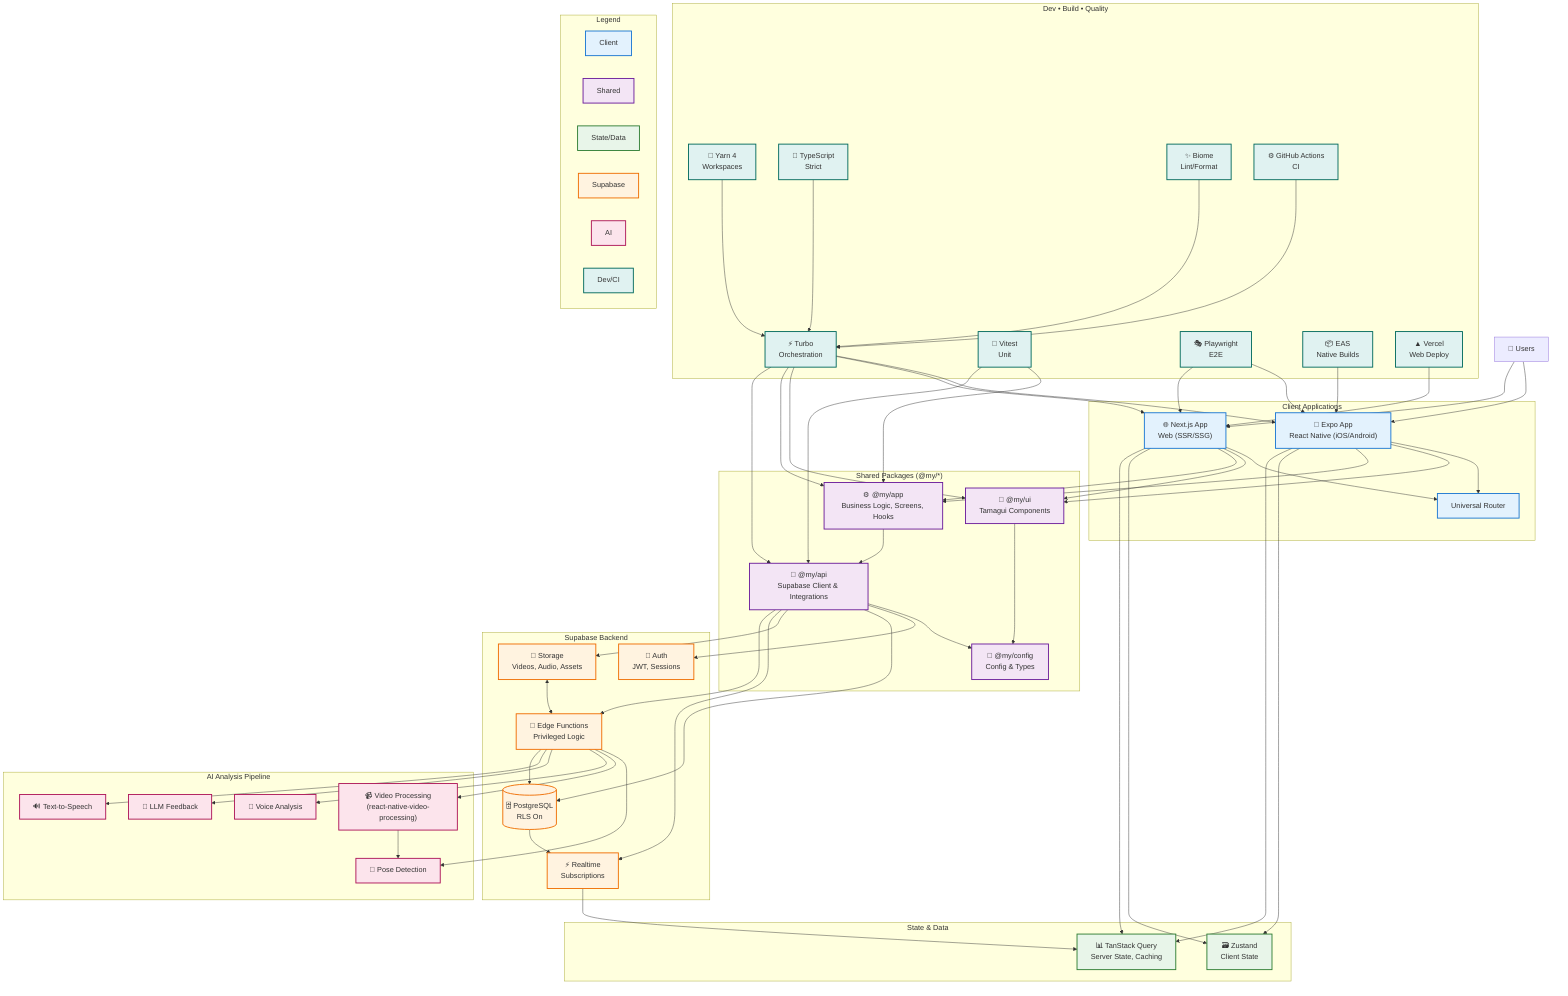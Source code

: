 graph TB
    %% Clear System Architecture (Holistic Blueprint)

    %% Users
    User["👤 Users"]

    %% Client Applications
    subgraph "Client Applications"
        ExpoApp["📱 Expo App\nReact Native (iOS/Android)"]
        NextApp["🌐 Next.js App\nWeb (SSR/SSG)"]
        ExpoRouter["🧭 Expo Router\nUniversal Routing"]
    end

    %% Shared Packages (Monorepo)
    subgraph "Shared Packages (@my/*)"
        UIPkg["🎨 @my/ui\nTamagui Components"]
        AppPkg["⚙️ @my/app\nBusiness Logic, Screens, Hooks"]
        APIPkg["🔌 @my/api\nSupabase Client & Integrations"]
        ConfigPkg["🧰 @my/config\nConfig & Types"]
    end

    %% State & Data Fetching
    subgraph "State & Data"
        Zustand["🗃️ Zustand\nClient State"]
        TSQ["📊 TanStack Query\nServer State, Caching"]
    end

    %% Backend (Supabase)
    subgraph "Supabase Backend"
        Auth["🔐 Auth\nJWT, Sessions"]
        DB[("🗄️ PostgreSQL\nRLS On")] 
        Storage["📁 Storage\nVideos, Audio, Assets"]
        Realtime["⚡ Realtime\nSubscriptions"]
        EdgeFns["🧩 Edge Functions\nPrivileged Logic"]
    end

    %% AI Pipeline (Hybrid: Client + Edge)
    subgraph "AI Analysis Pipeline"
        Pose["🕺 Pose Detection"]
        VideoProc["📹 Video Processing\n(react-native-video-processing)"]
        Voice["🎤 Voice Analysis"]
        LLM["🧠 LLM Feedback"]
        TTS["🔊 Text-to-Speech"]
    end

    %% Dev, Build, and Quality
    subgraph "Dev • Build • Quality"
        Turbo["⚡ Turbo\nOrchestration"]
        Yarn["🧶 Yarn 4\nWorkspaces"]
        TS["📝 TypeScript\nStrict"]
        Biome["✨ Biome\nLint/Format"]
        Vitest["🧪 Vitest\nUnit"]
        Playwright["🎭 Playwright\nE2E"]
        GHA["⚙️ GitHub Actions\nCI"]
        EAS["📦 EAS\nNative Builds"]
        Vercel["▲ Vercel\nWeb Deploy"]
    end

    %% User Flows
    User --> ExpoApp
    User --> NextApp

    %% App Composition - UNIFIED ROUTING ✅
    ExpoApp --> ExpoRouter[Universal Router]
    NextApp --> ExpoRouter[Universal Router]
    ExpoApp --> UIPkg
    NextApp --> UIPkg
    ExpoApp --> AppPkg
    NextApp --> AppPkg
    AppPkg --> APIPkg
    UIPkg --> ConfigPkg
    APIPkg --> ConfigPkg

    %% State & Data
    ExpoApp --> Zustand
    NextApp --> Zustand
    ExpoApp --> TSQ
    NextApp --> TSQ

    %% Backend Access (via @my/api)
    APIPkg --> Auth
    APIPkg --> DB
    APIPkg --> Storage
    APIPkg --> Realtime
    APIPkg --> EdgeFns

    %% AI Flow
    EdgeFns --> Pose
    EdgeFns --> VideoProc
    EdgeFns --> Voice
    EdgeFns --> LLM
    EdgeFns --> TTS
    VideoProc --> Pose

    %% Data Movement
    Storage <--> EdgeFns
    EdgeFns --> DB
    DB --> Realtime
    Realtime --> TSQ

    %% Tooling Relationships
    Turbo --> ExpoApp
    Turbo --> NextApp
    Turbo --> UIPkg
    Turbo --> AppPkg
    Turbo --> APIPkg
    Yarn --> Turbo
    TS --> Turbo
    Biome --> Turbo
    Vitest --> AppPkg
    Vitest --> APIPkg
    Playwright --> ExpoApp
    Playwright --> NextApp
    GHA --> Turbo
    EAS --> ExpoApp
    Vercel --> NextApp

    %% Styling
    classDef layerClient fill:#e3f2fd,stroke:#1976d2,stroke-width:2px
    classDef layerShared fill:#f3e5f5,stroke:#6a1b9a,stroke-width:2px
    classDef layerState fill:#e8f5e9,stroke:#2e7d32,stroke-width:2px
    classDef layerBackend fill:#fff3e0,stroke:#ef6c00,stroke-width:2px
    classDef layerAI fill:#fce4ec,stroke:#ad1457,stroke-width:2px
    classDef layerDev fill:#e0f2f1,stroke:#00695c,stroke-width:2px

    class ExpoApp,NextApp,ExpoRouter layerClient
    class UIPkg,AppPkg,APIPkg,ConfigPkg layerShared
    class Zustand,TSQ layerState
    class Auth,DB,Storage,Realtime,EdgeFns layerBackend
    class Pose,VideoProc,Voice,LLM,TTS layerAI
    class Turbo,Yarn,TS,Biome,Vitest,Playwright,GHA,EAS,Vercel layerDev

    %% Legend
    subgraph "Legend"
        direction LR
        L1[Client]:::layerClient
        L2[Shared]:::layerShared
        L3[State/Data]:::layerState
        L4[Supabase]:::layerBackend
        L5[AI]:::layerAI
        L6[Dev/CI]:::layerDev
    end